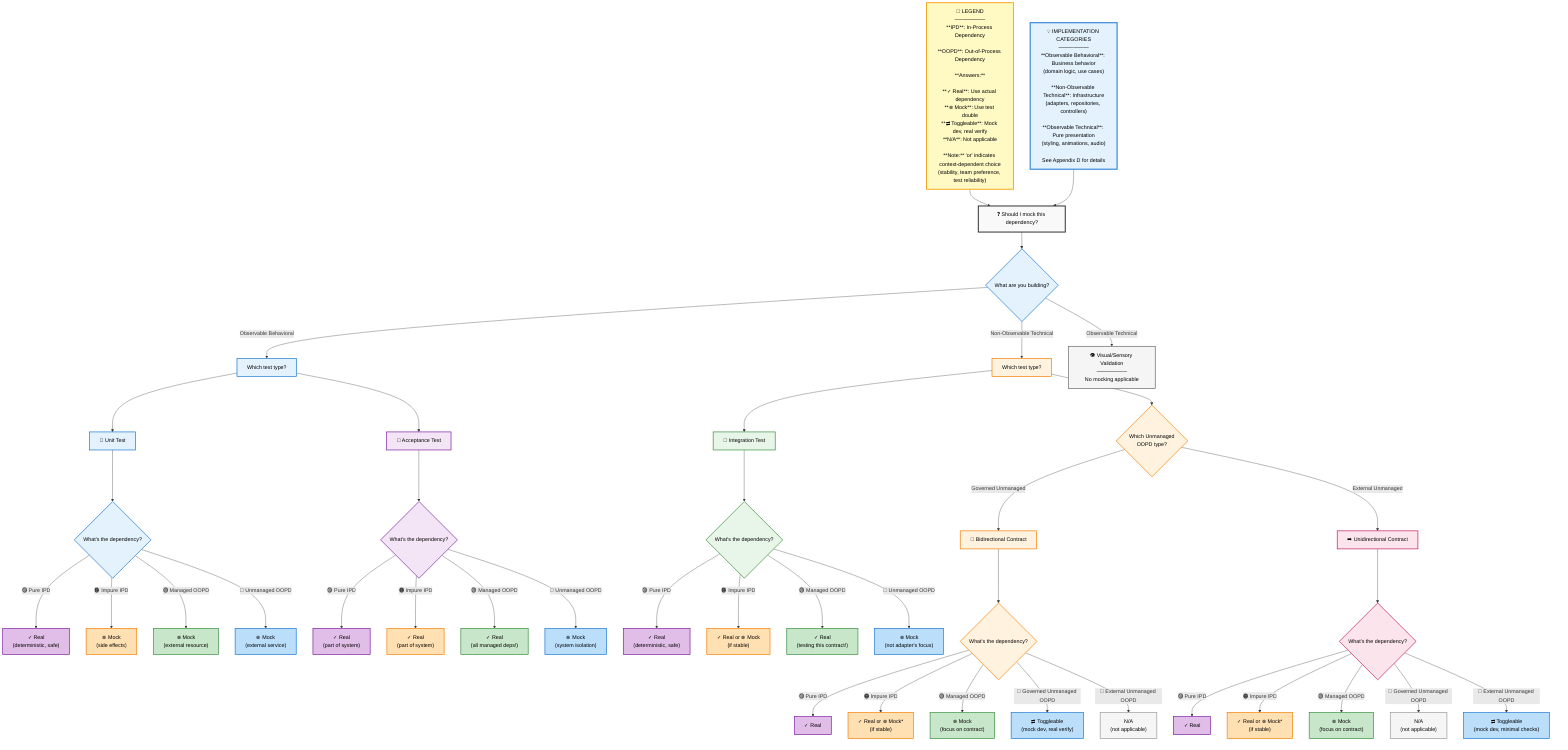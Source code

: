 graph TD
    Legend["📖 LEGEND<br/>────────<br/>**IPD**: In-Process Dependency<br/><br/>**OOPD**: Out-of-Process Dependency<br/><br/>**Answers:**<br/><br/>**✓ Real**: Use actual dependency<br/>**⊗ Mock**: Use test double<br/>**⇄ Toggleable**: Mock dev, real verify<br/>**N/A**: Not applicable<br/><br/>**Note:** 'or' indicates context-dependent choice<br/>(stability, team preference, test reliability)"]
    
    Info["💡 IMPLEMENTATION CATEGORIES<br/>────────<br/>**Observable Behavioral**: Business behavior<br/>(domain logic, use cases)<br/><br/>**Non-Observable Technical**: Infrastructure<br/>(adapters, repositories, controllers)<br/><br/>**Observable Technical**: Pure presentation<br/>(styling, animations, audio)<br/><br/>See Appendix D for details"]
    
    Start["❓ Should I mock this dependency?"]
    
    Legend --> Start
    Info --> Start
    
    Start --> Q1{"What are you building?"}
    
    Q1 -->|Observable Behavioral| Q2A["Which test type?"]
    Q1 -->|Non-Observable Technical| Q2B["Which test type?"]
    Q1 -->|Observable Technical| VisualAnswer["👁️ Visual/Sensory Validation<br/>────────<br/>No mocking applicable"]
    
    Q2A --> UnitTest["🔬 Unit Test"]
    Q2A --> AcceptanceTest["🎯 Acceptance Test"]
    
    Q2B --> IntegrationTest["🔌 Integration Test"]
    Q2B --> ContractChoice{"Which Unmanaged<br/>OOPD type?"}
    
    ContractChoice -->|Governed Unmanaged| BiContract["🤝 Bidirectional Contract"]
    ContractChoice -->|External Unmanaged| UniContract["➡️ Unidirectional Contract"]
    
    UnitTest --> UnitQ{"What's the dependency?"}
    UnitQ -->|🟣 Pure IPD| UnitA1["✓ Real<br/>(deterministic, safe)"]
    UnitQ -->|🟠 Impure IPD| UnitA2["⊗ Mock<br/>(side effects)"]
    UnitQ -->|🟢 Managed OOPD| UnitA3["⊗ Mock<br/>(external resource)"]
    UnitQ -->|🔵 Unmanaged OOPD| UnitA4["⊗ Mock<br/>(external service)"]
    
    IntegrationTest --> IntQ{"What's the dependency?"}
    IntQ -->|🟣 Pure IPD| IntA1["✓ Real<br/>(deterministic, safe)"]
    IntQ -->|🟠 Impure IPD| IntA2["✓ Real or ⊗ Mock<br/>(if stable)"]
    IntQ -->|🟢 Managed OOPD| IntA3["✓ Real<br/>(testing this contract!)"]
    IntQ -->|🔵 Unmanaged OOPD| IntA4["⊗ Mock<br/>(not adapter's focus)"]
    
    BiContract --> BiQ{"What's the dependency?"}
    BiQ -->|🟣 Pure IPD| BiA1["✓ Real"]
    BiQ -->|🟠 Impure IPD| BiA2["✓ Real or ⊗ Mock*<br/>(if stable)"]
    BiQ -->|🟢 Managed OOPD| BiA3["⊗ Mock<br/>(focus on contract)"]
    BiQ -->|🔵 Governed Unmanaged OOPD| BiA4["⇄ Toggleable<br/>(mock dev, real verify)"]
    BiQ -->|🔵 External Unmanaged OOPD| BiA5["N/A<br/>(not applicable)"]
    
    UniContract --> UniQ{"What's the dependency?"}
    UniQ -->|🟣 Pure IPD| UniA1["✓ Real"]
    UniQ -->|🟠 Impure IPD| UniA2["✓ Real or ⊗ Mock*<br/>(if stable)"]
    UniQ -->|🟢 Managed OOPD| UniA3["⊗ Mock<br/>(focus on contract)"]
    UniQ -->|🔵 Governed Unmanaged OOPD| UniA4["N/A<br/>(not applicable)"]
    UniQ -->|🔵 External Unmanaged OOPD| UniA5["⇄ Toggleable<br/>(mock dev, minimal checks)"]
    
    AcceptanceTest --> AccQ{"What's the dependency?"}
    AccQ -->|🟣 Pure IPD| AccA1["✓ Real<br/>(part of system)"]
    AccQ -->|🟠 Impure IPD| AccA2["✓ Real<br/>(part of system)"]
    AccQ -->|🟢 Managed OOPD| AccA3["✓ Real<br/>(all managed deps!)"]
    AccQ -->|🔵 Unmanaged OOPD| AccA4["⊗ Mock<br/>(system isolation)"]
    
    style Legend fill:#fff9c4,stroke:#f9a825,stroke-width:3px,color:#000
    style Info fill:#e3f2fd,stroke:#1976d2,stroke-width:3px,color:#000
    style Start fill:#f9f9f9,stroke:#333,stroke-width:3px,color:#000
    style Q1 fill:#e3f2fd,stroke:#1976d2,stroke-width:2px,color:#000
    style Q2A fill:#e3f2fd,stroke:#1976d2,stroke-width:2px,color:#000
    style Q2B fill:#fff3e0,stroke:#f57c00,stroke-width:2px,color:#000
    style ContractChoice fill:#fff3e0,stroke:#f57c00,stroke-width:2px,color:#000
    
    style UnitTest fill:#e3f2fd,stroke:#1976d2,stroke-width:2px,color:#000
    style IntegrationTest fill:#e8f5e9,stroke:#388e3c,stroke-width:2px,color:#000
    style BiContract fill:#fff3e0,stroke:#f57c00,stroke-width:2px,color:#000
    style UniContract fill:#fce4ec,stroke:#c2185b,stroke-width:2px,color:#000
    style AcceptanceTest fill:#f3e5f5,stroke:#7b1fa2,stroke-width:2px,color:#000
    style VisualAnswer fill:#f5f5f5,stroke:#666,stroke-width:2px,color:#000
    
    style UnitQ fill:#e3f2fd,stroke:#1976d2,stroke-width:2px,color:#000
    style IntQ fill:#e8f5e9,stroke:#388e3c,stroke-width:2px,color:#000
    style BiQ fill:#fff3e0,stroke:#f57c00,stroke-width:2px,color:#000
    style UniQ fill:#fce4ec,stroke:#c2185b,stroke-width:2px,color:#000
    style AccQ fill:#f3e5f5,stroke:#7b1fa2,stroke-width:2px,color:#000
    
    style UnitA1 fill:#e1bee7,stroke:#7b1fa2,stroke-width:2px,color:#000
    style UnitA2 fill:#ffe0b2,stroke:#f57c00,stroke-width:2px,color:#000
    style UnitA3 fill:#c8e6c9,stroke:#388e3c,stroke-width:2px,color:#000
    style UnitA4 fill:#bbdefb,stroke:#1976d2,stroke-width:2px,color:#000
    
    style IntA1 fill:#e1bee7,stroke:#7b1fa2,stroke-width:2px,color:#000
    style IntA2 fill:#ffe0b2,stroke:#f57c00,stroke-width:2px,color:#000
    style IntA3 fill:#c8e6c9,stroke:#388e3c,stroke-width:2px,color:#000
    style IntA4 fill:#bbdefb,stroke:#1976d2,stroke-width:2px,color:#000
    
    style BiA1 fill:#e1bee7,stroke:#7b1fa2,stroke-width:2px,color:#000
    style BiA2 fill:#ffe0b2,stroke:#f57c00,stroke-width:2px,color:#000
    style BiA3 fill:#c8e6c9,stroke:#388e3c,stroke-width:2px,color:#000
    style BiA4 fill:#bbdefb,stroke:#1976d2,stroke-width:2px,color:#000
    style BiA5 fill:#f5f5f5,stroke:#999,stroke-width:2px,color:#000
    
    style UniA1 fill:#e1bee7,stroke:#7b1fa2,stroke-width:2px,color:#000
    style UniA2 fill:#ffe0b2,stroke:#f57c00,stroke-width:2px,color:#000
    style UniA3 fill:#c8e6c9,stroke:#388e3c,stroke-width:2px,color:#000
    style UniA4 fill:#f5f5f5,stroke:#999,stroke-width:2px,color:#000
    style UniA5 fill:#bbdefb,stroke:#1976d2,stroke-width:2px,color:#000
    
    style AccA1 fill:#e1bee7,stroke:#7b1fa2,stroke-width:2px,color:#000
    style AccA2 fill:#ffe0b2,stroke:#f57c00,stroke-width:2px,color:#000
    style AccA3 fill:#c8e6c9,stroke:#388e3c,stroke-width:2px,color:#000
    style AccA4 fill:#bbdefb,stroke:#1976d2,stroke-width:2px,color:#000